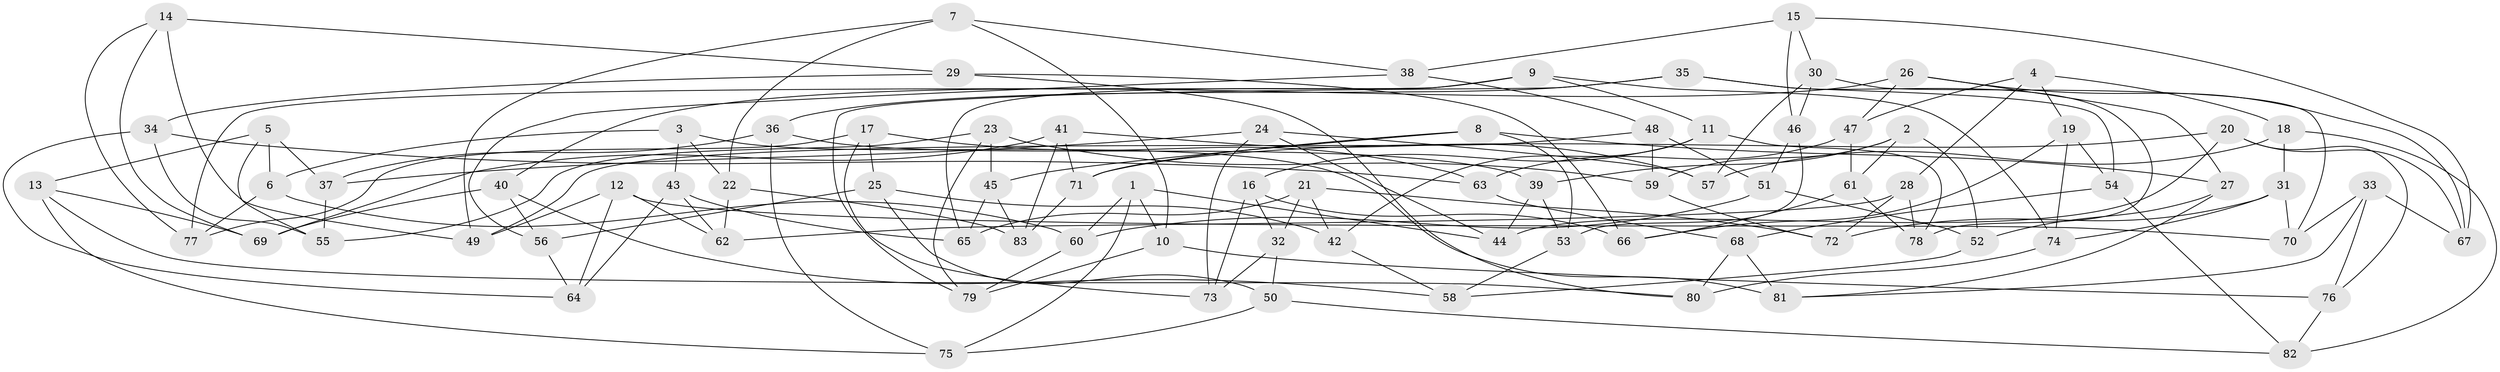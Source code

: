// coarse degree distribution, {10: 0.058823529411764705, 12: 0.0196078431372549, 9: 0.0196078431372549, 4: 0.7450980392156863, 8: 0.058823529411764705, 3: 0.058823529411764705, 6: 0.0392156862745098}
// Generated by graph-tools (version 1.1) at 2025/53/03/04/25 22:53:52]
// undirected, 83 vertices, 166 edges
graph export_dot {
  node [color=gray90,style=filled];
  1;
  2;
  3;
  4;
  5;
  6;
  7;
  8;
  9;
  10;
  11;
  12;
  13;
  14;
  15;
  16;
  17;
  18;
  19;
  20;
  21;
  22;
  23;
  24;
  25;
  26;
  27;
  28;
  29;
  30;
  31;
  32;
  33;
  34;
  35;
  36;
  37;
  38;
  39;
  40;
  41;
  42;
  43;
  44;
  45;
  46;
  47;
  48;
  49;
  50;
  51;
  52;
  53;
  54;
  55;
  56;
  57;
  58;
  59;
  60;
  61;
  62;
  63;
  64;
  65;
  66;
  67;
  68;
  69;
  70;
  71;
  72;
  73;
  74;
  75;
  76;
  77;
  78;
  79;
  80;
  81;
  82;
  83;
  1 -- 10;
  1 -- 60;
  1 -- 44;
  1 -- 75;
  2 -- 39;
  2 -- 52;
  2 -- 61;
  2 -- 59;
  3 -- 6;
  3 -- 22;
  3 -- 43;
  3 -- 81;
  4 -- 28;
  4 -- 47;
  4 -- 19;
  4 -- 18;
  5 -- 13;
  5 -- 37;
  5 -- 55;
  5 -- 6;
  6 -- 60;
  6 -- 77;
  7 -- 22;
  7 -- 49;
  7 -- 38;
  7 -- 10;
  8 -- 45;
  8 -- 71;
  8 -- 27;
  8 -- 53;
  9 -- 74;
  9 -- 77;
  9 -- 65;
  9 -- 11;
  10 -- 79;
  10 -- 76;
  11 -- 78;
  11 -- 16;
  11 -- 42;
  12 -- 62;
  12 -- 49;
  12 -- 70;
  12 -- 64;
  13 -- 80;
  13 -- 69;
  13 -- 75;
  14 -- 69;
  14 -- 49;
  14 -- 29;
  14 -- 77;
  15 -- 38;
  15 -- 46;
  15 -- 67;
  15 -- 30;
  16 -- 66;
  16 -- 32;
  16 -- 73;
  17 -- 25;
  17 -- 63;
  17 -- 77;
  17 -- 73;
  18 -- 31;
  18 -- 82;
  18 -- 57;
  19 -- 66;
  19 -- 54;
  19 -- 74;
  20 -- 76;
  20 -- 71;
  20 -- 44;
  20 -- 67;
  21 -- 32;
  21 -- 65;
  21 -- 72;
  21 -- 42;
  22 -- 83;
  22 -- 62;
  23 -- 59;
  23 -- 45;
  23 -- 79;
  23 -- 55;
  24 -- 73;
  24 -- 57;
  24 -- 44;
  24 -- 37;
  25 -- 50;
  25 -- 56;
  25 -- 42;
  26 -- 27;
  26 -- 67;
  26 -- 47;
  26 -- 40;
  27 -- 81;
  27 -- 52;
  28 -- 78;
  28 -- 72;
  28 -- 62;
  29 -- 80;
  29 -- 34;
  29 -- 66;
  30 -- 70;
  30 -- 46;
  30 -- 57;
  31 -- 72;
  31 -- 74;
  31 -- 70;
  32 -- 73;
  32 -- 50;
  33 -- 67;
  33 -- 76;
  33 -- 70;
  33 -- 81;
  34 -- 55;
  34 -- 64;
  34 -- 63;
  35 -- 79;
  35 -- 36;
  35 -- 54;
  35 -- 78;
  36 -- 37;
  36 -- 75;
  36 -- 39;
  37 -- 55;
  38 -- 56;
  38 -- 48;
  39 -- 44;
  39 -- 53;
  40 -- 58;
  40 -- 69;
  40 -- 56;
  41 -- 57;
  41 -- 83;
  41 -- 71;
  41 -- 69;
  42 -- 58;
  43 -- 62;
  43 -- 65;
  43 -- 64;
  45 -- 83;
  45 -- 65;
  46 -- 53;
  46 -- 51;
  47 -- 61;
  47 -- 63;
  48 -- 59;
  48 -- 51;
  48 -- 49;
  50 -- 82;
  50 -- 75;
  51 -- 60;
  51 -- 52;
  52 -- 58;
  53 -- 58;
  54 -- 68;
  54 -- 82;
  56 -- 64;
  59 -- 72;
  60 -- 79;
  61 -- 66;
  61 -- 78;
  63 -- 68;
  68 -- 80;
  68 -- 81;
  71 -- 83;
  74 -- 80;
  76 -- 82;
}
